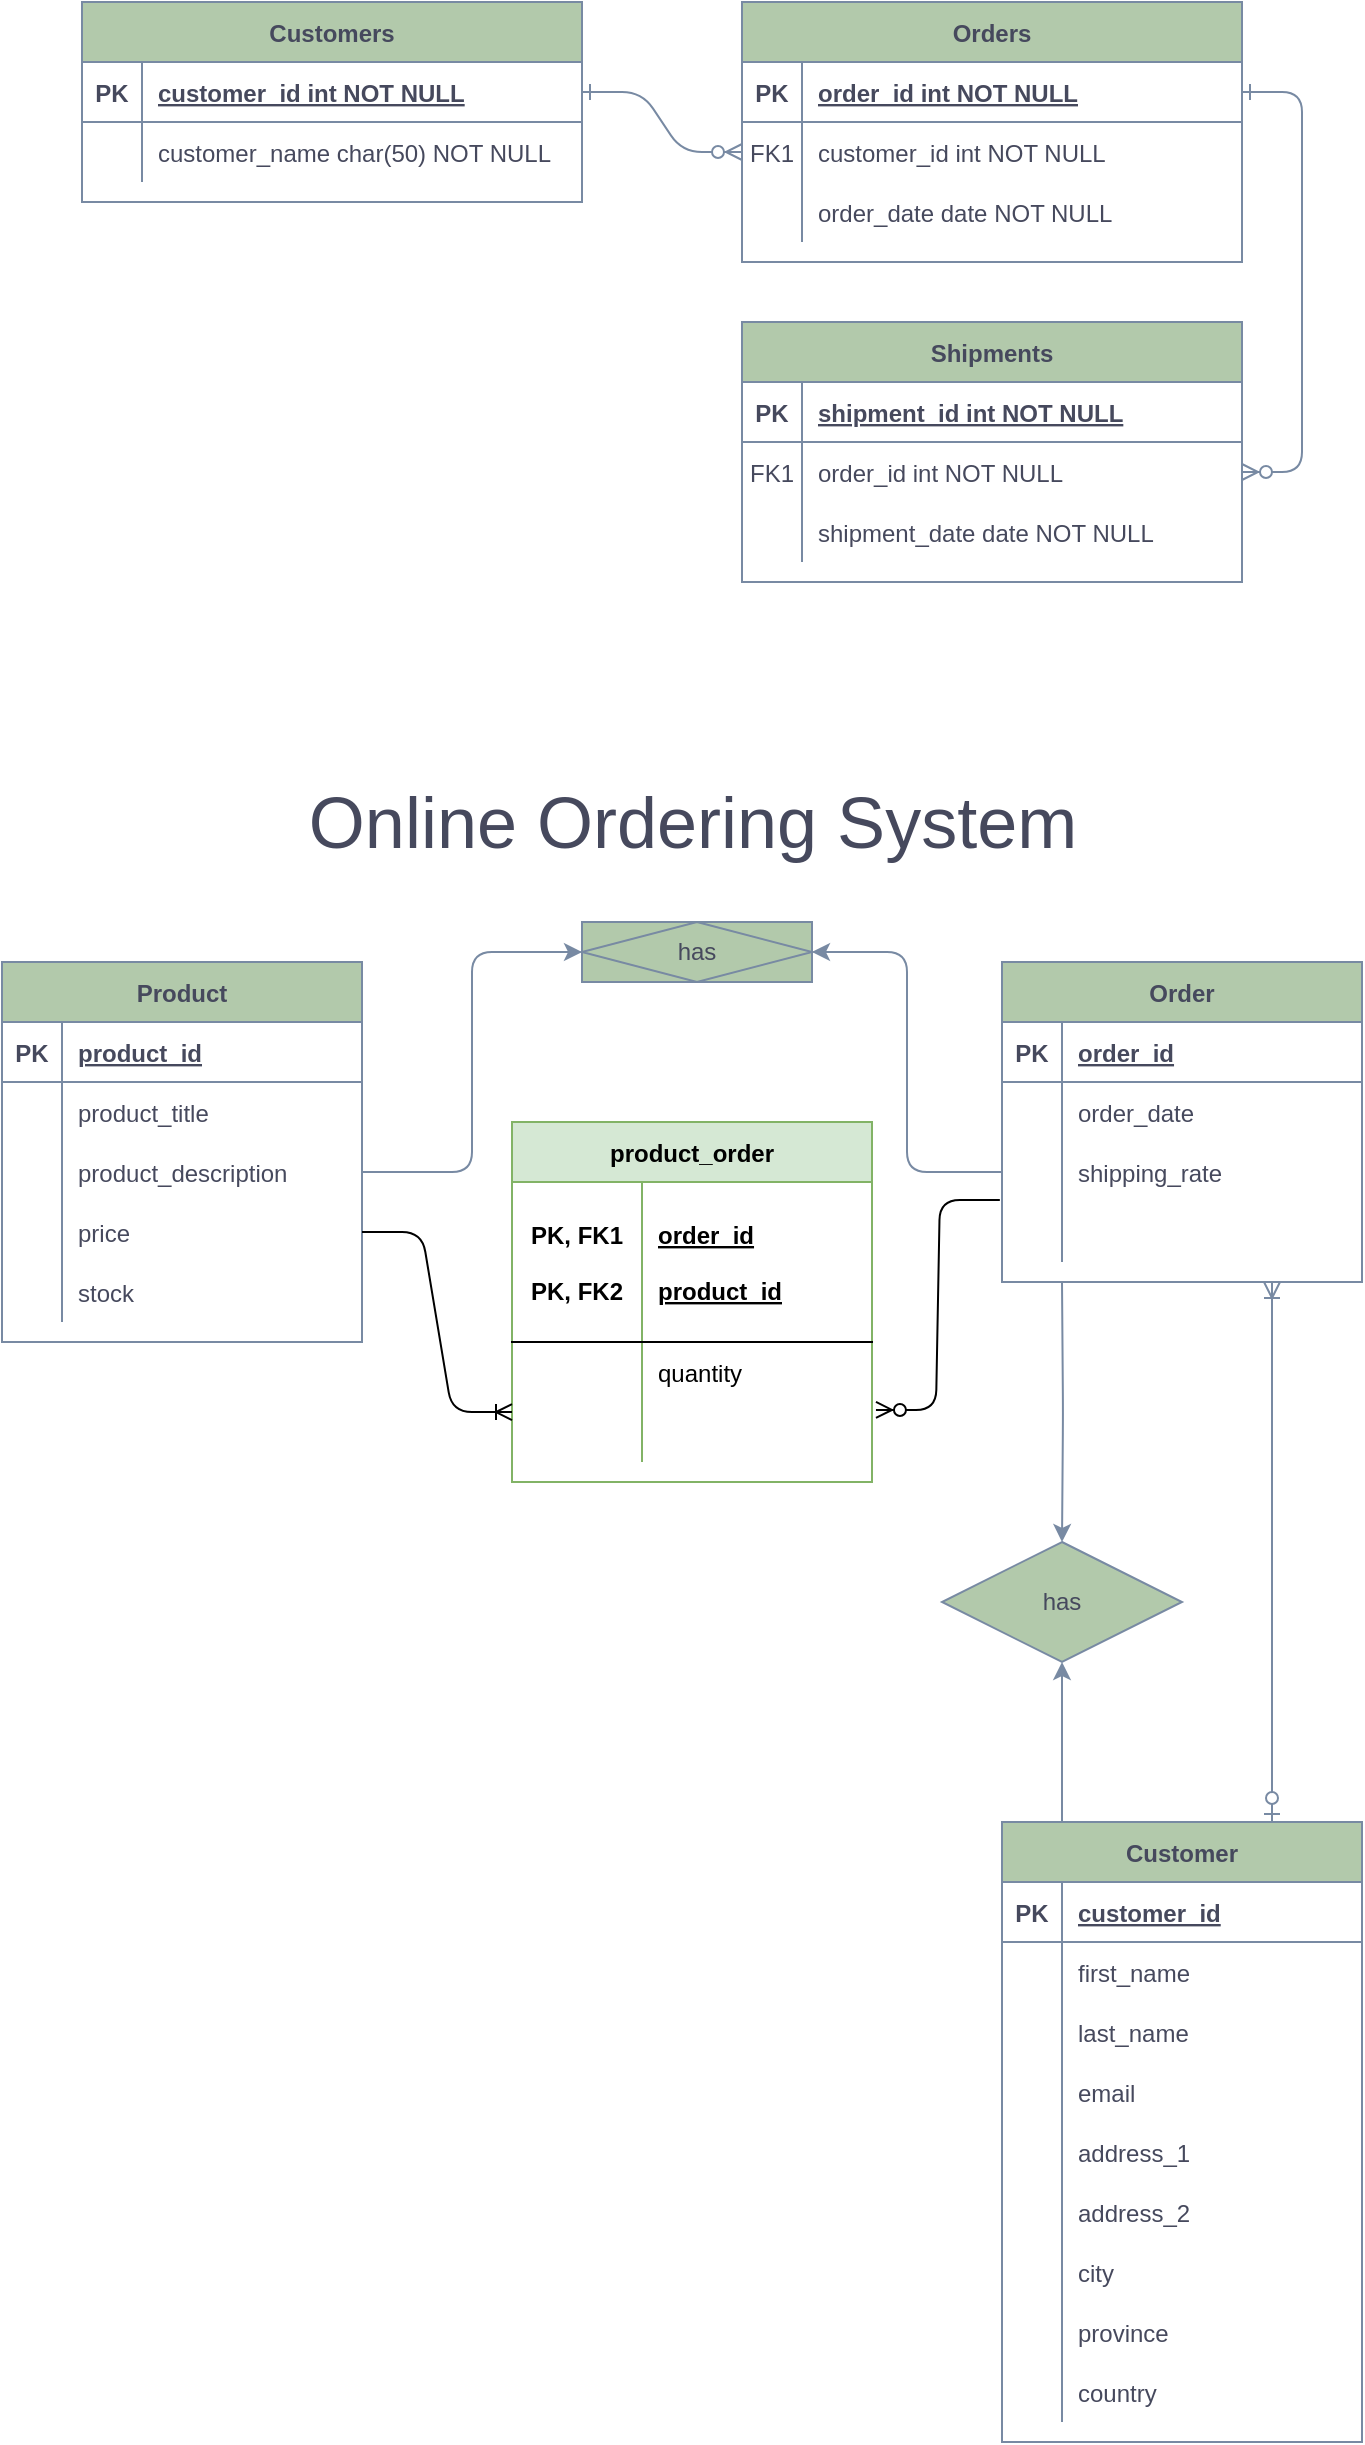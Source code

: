 <mxfile version="14.2.9" type="github">
  <diagram id="R2lEEEUBdFMjLlhIrx00" name="Page-1">
    <mxGraphModel dx="1355" dy="806" grid="1" gridSize="10" guides="1" tooltips="1" connect="1" arrows="1" fold="1" page="1" pageScale="1" pageWidth="850" pageHeight="1100" math="0" shadow="0" extFonts="Permanent Marker^https://fonts.googleapis.com/css?family=Permanent+Marker">
      <root>
        <mxCell id="0" />
        <mxCell id="1" parent="0" />
        <mxCell id="C-vyLk0tnHw3VtMMgP7b-1" value="" style="edgeStyle=entityRelationEdgeStyle;endArrow=ERzeroToMany;startArrow=ERone;endFill=1;startFill=0;strokeColor=#788AA3;fontColor=#46495D;" parent="1" source="C-vyLk0tnHw3VtMMgP7b-24" target="C-vyLk0tnHw3VtMMgP7b-6" edge="1">
          <mxGeometry width="100" height="100" relative="1" as="geometry">
            <mxPoint x="340" y="720" as="sourcePoint" />
            <mxPoint x="440" y="620" as="targetPoint" />
          </mxGeometry>
        </mxCell>
        <mxCell id="C-vyLk0tnHw3VtMMgP7b-12" value="" style="edgeStyle=entityRelationEdgeStyle;endArrow=ERzeroToMany;startArrow=ERone;endFill=1;startFill=0;strokeColor=#788AA3;fontColor=#46495D;" parent="1" source="C-vyLk0tnHw3VtMMgP7b-3" target="C-vyLk0tnHw3VtMMgP7b-17" edge="1">
          <mxGeometry width="100" height="100" relative="1" as="geometry">
            <mxPoint x="400" y="180" as="sourcePoint" />
            <mxPoint x="460" y="205" as="targetPoint" />
          </mxGeometry>
        </mxCell>
        <mxCell id="C-vyLk0tnHw3VtMMgP7b-2" value="Orders" style="shape=table;startSize=30;container=1;collapsible=1;childLayout=tableLayout;fixedRows=1;rowLines=0;fontStyle=1;align=center;resizeLast=1;fillColor=#B2C9AB;strokeColor=#788AA3;fontColor=#46495D;" parent="1" vertex="1">
          <mxGeometry x="450" y="120" width="250" height="130" as="geometry" />
        </mxCell>
        <mxCell id="C-vyLk0tnHw3VtMMgP7b-3" value="" style="shape=partialRectangle;collapsible=0;dropTarget=0;pointerEvents=0;fillColor=none;points=[[0,0.5],[1,0.5]];portConstraint=eastwest;top=0;left=0;right=0;bottom=1;strokeColor=#788AA3;fontColor=#46495D;" parent="C-vyLk0tnHw3VtMMgP7b-2" vertex="1">
          <mxGeometry y="30" width="250" height="30" as="geometry" />
        </mxCell>
        <mxCell id="C-vyLk0tnHw3VtMMgP7b-4" value="PK" style="shape=partialRectangle;overflow=hidden;connectable=0;fillColor=none;top=0;left=0;bottom=0;right=0;fontStyle=1;strokeColor=#788AA3;fontColor=#46495D;" parent="C-vyLk0tnHw3VtMMgP7b-3" vertex="1">
          <mxGeometry width="30" height="30" as="geometry" />
        </mxCell>
        <mxCell id="C-vyLk0tnHw3VtMMgP7b-5" value="order_id int NOT NULL " style="shape=partialRectangle;overflow=hidden;connectable=0;fillColor=none;top=0;left=0;bottom=0;right=0;align=left;spacingLeft=6;fontStyle=5;strokeColor=#788AA3;fontColor=#46495D;" parent="C-vyLk0tnHw3VtMMgP7b-3" vertex="1">
          <mxGeometry x="30" width="220" height="30" as="geometry" />
        </mxCell>
        <mxCell id="C-vyLk0tnHw3VtMMgP7b-6" value="" style="shape=partialRectangle;collapsible=0;dropTarget=0;pointerEvents=0;fillColor=none;points=[[0,0.5],[1,0.5]];portConstraint=eastwest;top=0;left=0;right=0;bottom=0;strokeColor=#788AA3;fontColor=#46495D;" parent="C-vyLk0tnHw3VtMMgP7b-2" vertex="1">
          <mxGeometry y="60" width="250" height="30" as="geometry" />
        </mxCell>
        <mxCell id="C-vyLk0tnHw3VtMMgP7b-7" value="FK1" style="shape=partialRectangle;overflow=hidden;connectable=0;fillColor=none;top=0;left=0;bottom=0;right=0;strokeColor=#788AA3;fontColor=#46495D;" parent="C-vyLk0tnHw3VtMMgP7b-6" vertex="1">
          <mxGeometry width="30" height="30" as="geometry" />
        </mxCell>
        <mxCell id="C-vyLk0tnHw3VtMMgP7b-8" value="customer_id int NOT NULL" style="shape=partialRectangle;overflow=hidden;connectable=0;fillColor=none;top=0;left=0;bottom=0;right=0;align=left;spacingLeft=6;strokeColor=#788AA3;fontColor=#46495D;" parent="C-vyLk0tnHw3VtMMgP7b-6" vertex="1">
          <mxGeometry x="30" width="220" height="30" as="geometry" />
        </mxCell>
        <mxCell id="C-vyLk0tnHw3VtMMgP7b-9" value="" style="shape=partialRectangle;collapsible=0;dropTarget=0;pointerEvents=0;fillColor=none;points=[[0,0.5],[1,0.5]];portConstraint=eastwest;top=0;left=0;right=0;bottom=0;strokeColor=#788AA3;fontColor=#46495D;" parent="C-vyLk0tnHw3VtMMgP7b-2" vertex="1">
          <mxGeometry y="90" width="250" height="30" as="geometry" />
        </mxCell>
        <mxCell id="C-vyLk0tnHw3VtMMgP7b-10" value="" style="shape=partialRectangle;overflow=hidden;connectable=0;fillColor=none;top=0;left=0;bottom=0;right=0;strokeColor=#788AA3;fontColor=#46495D;" parent="C-vyLk0tnHw3VtMMgP7b-9" vertex="1">
          <mxGeometry width="30" height="30" as="geometry" />
        </mxCell>
        <mxCell id="C-vyLk0tnHw3VtMMgP7b-11" value="order_date date NOT NULL" style="shape=partialRectangle;overflow=hidden;connectable=0;fillColor=none;top=0;left=0;bottom=0;right=0;align=left;spacingLeft=6;strokeColor=#788AA3;fontColor=#46495D;" parent="C-vyLk0tnHw3VtMMgP7b-9" vertex="1">
          <mxGeometry x="30" width="220" height="30" as="geometry" />
        </mxCell>
        <mxCell id="C-vyLk0tnHw3VtMMgP7b-13" value="Shipments" style="shape=table;startSize=30;container=1;collapsible=1;childLayout=tableLayout;fixedRows=1;rowLines=0;fontStyle=1;align=center;resizeLast=1;fillColor=#B2C9AB;strokeColor=#788AA3;fontColor=#46495D;" parent="1" vertex="1">
          <mxGeometry x="450" y="280" width="250" height="130" as="geometry" />
        </mxCell>
        <mxCell id="C-vyLk0tnHw3VtMMgP7b-14" value="" style="shape=partialRectangle;collapsible=0;dropTarget=0;pointerEvents=0;fillColor=none;points=[[0,0.5],[1,0.5]];portConstraint=eastwest;top=0;left=0;right=0;bottom=1;strokeColor=#788AA3;fontColor=#46495D;" parent="C-vyLk0tnHw3VtMMgP7b-13" vertex="1">
          <mxGeometry y="30" width="250" height="30" as="geometry" />
        </mxCell>
        <mxCell id="C-vyLk0tnHw3VtMMgP7b-15" value="PK" style="shape=partialRectangle;overflow=hidden;connectable=0;fillColor=none;top=0;left=0;bottom=0;right=0;fontStyle=1;strokeColor=#788AA3;fontColor=#46495D;" parent="C-vyLk0tnHw3VtMMgP7b-14" vertex="1">
          <mxGeometry width="30" height="30" as="geometry" />
        </mxCell>
        <mxCell id="C-vyLk0tnHw3VtMMgP7b-16" value="shipment_id int NOT NULL " style="shape=partialRectangle;overflow=hidden;connectable=0;fillColor=none;top=0;left=0;bottom=0;right=0;align=left;spacingLeft=6;fontStyle=5;strokeColor=#788AA3;fontColor=#46495D;" parent="C-vyLk0tnHw3VtMMgP7b-14" vertex="1">
          <mxGeometry x="30" width="220" height="30" as="geometry" />
        </mxCell>
        <mxCell id="C-vyLk0tnHw3VtMMgP7b-17" value="" style="shape=partialRectangle;collapsible=0;dropTarget=0;pointerEvents=0;fillColor=none;points=[[0,0.5],[1,0.5]];portConstraint=eastwest;top=0;left=0;right=0;bottom=0;strokeColor=#788AA3;fontColor=#46495D;" parent="C-vyLk0tnHw3VtMMgP7b-13" vertex="1">
          <mxGeometry y="60" width="250" height="30" as="geometry" />
        </mxCell>
        <mxCell id="C-vyLk0tnHw3VtMMgP7b-18" value="FK1" style="shape=partialRectangle;overflow=hidden;connectable=0;fillColor=none;top=0;left=0;bottom=0;right=0;strokeColor=#788AA3;fontColor=#46495D;" parent="C-vyLk0tnHw3VtMMgP7b-17" vertex="1">
          <mxGeometry width="30" height="30" as="geometry" />
        </mxCell>
        <mxCell id="C-vyLk0tnHw3VtMMgP7b-19" value="order_id int NOT NULL" style="shape=partialRectangle;overflow=hidden;connectable=0;fillColor=none;top=0;left=0;bottom=0;right=0;align=left;spacingLeft=6;strokeColor=#788AA3;fontColor=#46495D;" parent="C-vyLk0tnHw3VtMMgP7b-17" vertex="1">
          <mxGeometry x="30" width="220" height="30" as="geometry" />
        </mxCell>
        <mxCell id="C-vyLk0tnHw3VtMMgP7b-20" value="" style="shape=partialRectangle;collapsible=0;dropTarget=0;pointerEvents=0;fillColor=none;points=[[0,0.5],[1,0.5]];portConstraint=eastwest;top=0;left=0;right=0;bottom=0;strokeColor=#788AA3;fontColor=#46495D;" parent="C-vyLk0tnHw3VtMMgP7b-13" vertex="1">
          <mxGeometry y="90" width="250" height="30" as="geometry" />
        </mxCell>
        <mxCell id="C-vyLk0tnHw3VtMMgP7b-21" value="" style="shape=partialRectangle;overflow=hidden;connectable=0;fillColor=none;top=0;left=0;bottom=0;right=0;strokeColor=#788AA3;fontColor=#46495D;" parent="C-vyLk0tnHw3VtMMgP7b-20" vertex="1">
          <mxGeometry width="30" height="30" as="geometry" />
        </mxCell>
        <mxCell id="C-vyLk0tnHw3VtMMgP7b-22" value="shipment_date date NOT NULL" style="shape=partialRectangle;overflow=hidden;connectable=0;fillColor=none;top=0;left=0;bottom=0;right=0;align=left;spacingLeft=6;strokeColor=#788AA3;fontColor=#46495D;" parent="C-vyLk0tnHw3VtMMgP7b-20" vertex="1">
          <mxGeometry x="30" width="220" height="30" as="geometry" />
        </mxCell>
        <mxCell id="C-vyLk0tnHw3VtMMgP7b-23" value="Customers" style="shape=table;startSize=30;container=1;collapsible=1;childLayout=tableLayout;fixedRows=1;rowLines=0;fontStyle=1;align=center;resizeLast=1;fillColor=#B2C9AB;strokeColor=#788AA3;fontColor=#46495D;" parent="1" vertex="1">
          <mxGeometry x="120" y="120" width="250" height="100" as="geometry" />
        </mxCell>
        <mxCell id="C-vyLk0tnHw3VtMMgP7b-24" value="" style="shape=partialRectangle;collapsible=0;dropTarget=0;pointerEvents=0;fillColor=none;points=[[0,0.5],[1,0.5]];portConstraint=eastwest;top=0;left=0;right=0;bottom=1;strokeColor=#788AA3;fontColor=#46495D;" parent="C-vyLk0tnHw3VtMMgP7b-23" vertex="1">
          <mxGeometry y="30" width="250" height="30" as="geometry" />
        </mxCell>
        <mxCell id="C-vyLk0tnHw3VtMMgP7b-25" value="PK" style="shape=partialRectangle;overflow=hidden;connectable=0;fillColor=none;top=0;left=0;bottom=0;right=0;fontStyle=1;strokeColor=#788AA3;fontColor=#46495D;" parent="C-vyLk0tnHw3VtMMgP7b-24" vertex="1">
          <mxGeometry width="30" height="30" as="geometry" />
        </mxCell>
        <mxCell id="C-vyLk0tnHw3VtMMgP7b-26" value="customer_id int NOT NULL " style="shape=partialRectangle;overflow=hidden;connectable=0;fillColor=none;top=0;left=0;bottom=0;right=0;align=left;spacingLeft=6;fontStyle=5;strokeColor=#788AA3;fontColor=#46495D;" parent="C-vyLk0tnHw3VtMMgP7b-24" vertex="1">
          <mxGeometry x="30" width="220" height="30" as="geometry" />
        </mxCell>
        <mxCell id="C-vyLk0tnHw3VtMMgP7b-27" value="" style="shape=partialRectangle;collapsible=0;dropTarget=0;pointerEvents=0;fillColor=none;points=[[0,0.5],[1,0.5]];portConstraint=eastwest;top=0;left=0;right=0;bottom=0;strokeColor=#788AA3;fontColor=#46495D;" parent="C-vyLk0tnHw3VtMMgP7b-23" vertex="1">
          <mxGeometry y="60" width="250" height="30" as="geometry" />
        </mxCell>
        <mxCell id="C-vyLk0tnHw3VtMMgP7b-28" value="" style="shape=partialRectangle;overflow=hidden;connectable=0;fillColor=none;top=0;left=0;bottom=0;right=0;strokeColor=#788AA3;fontColor=#46495D;" parent="C-vyLk0tnHw3VtMMgP7b-27" vertex="1">
          <mxGeometry width="30" height="30" as="geometry" />
        </mxCell>
        <mxCell id="C-vyLk0tnHw3VtMMgP7b-29" value="customer_name char(50) NOT NULL" style="shape=partialRectangle;overflow=hidden;connectable=0;fillColor=none;top=0;left=0;bottom=0;right=0;align=left;spacingLeft=6;strokeColor=#788AA3;fontColor=#46495D;" parent="C-vyLk0tnHw3VtMMgP7b-27" vertex="1">
          <mxGeometry x="30" width="220" height="30" as="geometry" />
        </mxCell>
        <mxCell id="H-Zj2OChRAa0Gneqg0xZ-1" value="Product" style="shape=table;startSize=30;container=1;collapsible=1;childLayout=tableLayout;fixedRows=1;rowLines=0;fontStyle=1;align=center;resizeLast=1;fillColor=#B2C9AB;strokeColor=#788AA3;fontColor=#46495D;" parent="1" vertex="1">
          <mxGeometry x="80" y="600" width="180" height="190" as="geometry" />
        </mxCell>
        <mxCell id="H-Zj2OChRAa0Gneqg0xZ-2" value="" style="shape=partialRectangle;collapsible=0;dropTarget=0;pointerEvents=0;fillColor=none;top=0;left=0;bottom=1;right=0;points=[[0,0.5],[1,0.5]];portConstraint=eastwest;strokeColor=#788AA3;fontColor=#46495D;" parent="H-Zj2OChRAa0Gneqg0xZ-1" vertex="1">
          <mxGeometry y="30" width="180" height="30" as="geometry" />
        </mxCell>
        <mxCell id="H-Zj2OChRAa0Gneqg0xZ-3" value="PK" style="shape=partialRectangle;connectable=0;fillColor=none;top=0;left=0;bottom=0;right=0;fontStyle=1;overflow=hidden;strokeColor=#788AA3;fontColor=#46495D;" parent="H-Zj2OChRAa0Gneqg0xZ-2" vertex="1">
          <mxGeometry width="30" height="30" as="geometry" />
        </mxCell>
        <mxCell id="H-Zj2OChRAa0Gneqg0xZ-4" value="product_id" style="shape=partialRectangle;connectable=0;fillColor=none;top=0;left=0;bottom=0;right=0;align=left;spacingLeft=6;fontStyle=5;overflow=hidden;strokeColor=#788AA3;fontColor=#46495D;" parent="H-Zj2OChRAa0Gneqg0xZ-2" vertex="1">
          <mxGeometry x="30" width="150" height="30" as="geometry" />
        </mxCell>
        <mxCell id="H-Zj2OChRAa0Gneqg0xZ-5" value="" style="shape=partialRectangle;collapsible=0;dropTarget=0;pointerEvents=0;fillColor=none;top=0;left=0;bottom=0;right=0;points=[[0,0.5],[1,0.5]];portConstraint=eastwest;strokeColor=#788AA3;fontColor=#46495D;" parent="H-Zj2OChRAa0Gneqg0xZ-1" vertex="1">
          <mxGeometry y="60" width="180" height="30" as="geometry" />
        </mxCell>
        <mxCell id="H-Zj2OChRAa0Gneqg0xZ-6" value="" style="shape=partialRectangle;connectable=0;fillColor=none;top=0;left=0;bottom=0;right=0;editable=1;overflow=hidden;strokeColor=#788AA3;fontColor=#46495D;" parent="H-Zj2OChRAa0Gneqg0xZ-5" vertex="1">
          <mxGeometry width="30" height="30" as="geometry" />
        </mxCell>
        <mxCell id="H-Zj2OChRAa0Gneqg0xZ-7" value="product_title" style="shape=partialRectangle;connectable=0;fillColor=none;top=0;left=0;bottom=0;right=0;align=left;spacingLeft=6;overflow=hidden;strokeColor=#788AA3;fontColor=#46495D;" parent="H-Zj2OChRAa0Gneqg0xZ-5" vertex="1">
          <mxGeometry x="30" width="150" height="30" as="geometry" />
        </mxCell>
        <mxCell id="H-Zj2OChRAa0Gneqg0xZ-8" value="" style="shape=partialRectangle;collapsible=0;dropTarget=0;pointerEvents=0;fillColor=none;top=0;left=0;bottom=0;right=0;points=[[0,0.5],[1,0.5]];portConstraint=eastwest;strokeColor=#788AA3;fontColor=#46495D;" parent="H-Zj2OChRAa0Gneqg0xZ-1" vertex="1">
          <mxGeometry y="90" width="180" height="30" as="geometry" />
        </mxCell>
        <mxCell id="H-Zj2OChRAa0Gneqg0xZ-9" value="" style="shape=partialRectangle;connectable=0;fillColor=none;top=0;left=0;bottom=0;right=0;editable=1;overflow=hidden;strokeColor=#788AA3;fontColor=#46495D;" parent="H-Zj2OChRAa0Gneqg0xZ-8" vertex="1">
          <mxGeometry width="30" height="30" as="geometry" />
        </mxCell>
        <mxCell id="H-Zj2OChRAa0Gneqg0xZ-10" value="product_description" style="shape=partialRectangle;connectable=0;fillColor=none;top=0;left=0;bottom=0;right=0;align=left;spacingLeft=6;overflow=hidden;strokeColor=#788AA3;fontColor=#46495D;" parent="H-Zj2OChRAa0Gneqg0xZ-8" vertex="1">
          <mxGeometry x="30" width="150" height="30" as="geometry" />
        </mxCell>
        <mxCell id="H-Zj2OChRAa0Gneqg0xZ-11" value="" style="shape=partialRectangle;collapsible=0;dropTarget=0;pointerEvents=0;fillColor=none;top=0;left=0;bottom=0;right=0;points=[[0,0.5],[1,0.5]];portConstraint=eastwest;strokeColor=#788AA3;fontColor=#46495D;" parent="H-Zj2OChRAa0Gneqg0xZ-1" vertex="1">
          <mxGeometry y="120" width="180" height="30" as="geometry" />
        </mxCell>
        <mxCell id="H-Zj2OChRAa0Gneqg0xZ-12" value="" style="shape=partialRectangle;connectable=0;fillColor=none;top=0;left=0;bottom=0;right=0;editable=1;overflow=hidden;strokeColor=#788AA3;fontColor=#46495D;" parent="H-Zj2OChRAa0Gneqg0xZ-11" vertex="1">
          <mxGeometry width="30" height="30" as="geometry" />
        </mxCell>
        <mxCell id="H-Zj2OChRAa0Gneqg0xZ-13" value="price" style="shape=partialRectangle;connectable=0;fillColor=none;top=0;left=0;bottom=0;right=0;align=left;spacingLeft=6;overflow=hidden;strokeColor=#788AA3;fontColor=#46495D;" parent="H-Zj2OChRAa0Gneqg0xZ-11" vertex="1">
          <mxGeometry x="30" width="150" height="30" as="geometry" />
        </mxCell>
        <mxCell id="H-Zj2OChRAa0Gneqg0xZ-42" value="" style="shape=partialRectangle;collapsible=0;dropTarget=0;pointerEvents=0;fillColor=none;top=0;left=0;bottom=0;right=0;points=[[0,0.5],[1,0.5]];portConstraint=eastwest;strokeColor=#788AA3;fontColor=#46495D;" parent="H-Zj2OChRAa0Gneqg0xZ-1" vertex="1">
          <mxGeometry y="150" width="180" height="30" as="geometry" />
        </mxCell>
        <mxCell id="H-Zj2OChRAa0Gneqg0xZ-43" value="" style="shape=partialRectangle;connectable=0;fillColor=none;top=0;left=0;bottom=0;right=0;editable=1;overflow=hidden;strokeColor=#788AA3;fontColor=#46495D;" parent="H-Zj2OChRAa0Gneqg0xZ-42" vertex="1">
          <mxGeometry width="30" height="30" as="geometry" />
        </mxCell>
        <mxCell id="H-Zj2OChRAa0Gneqg0xZ-44" value="stock" style="shape=partialRectangle;connectable=0;fillColor=none;top=0;left=0;bottom=0;right=0;align=left;spacingLeft=6;overflow=hidden;strokeColor=#788AA3;fontColor=#46495D;" parent="H-Zj2OChRAa0Gneqg0xZ-42" vertex="1">
          <mxGeometry x="30" width="150" height="30" as="geometry" />
        </mxCell>
        <mxCell id="H-Zj2OChRAa0Gneqg0xZ-61" style="edgeStyle=orthogonalEdgeStyle;curved=0;rounded=1;sketch=0;orthogonalLoop=1;jettySize=auto;html=1;entryX=0.5;entryY=0;entryDx=0;entryDy=0;strokeColor=#788AA3;fillColor=#B2C9AB;fontColor=#46495D;" parent="1" target="H-Zj2OChRAa0Gneqg0xZ-60" edge="1">
          <mxGeometry relative="1" as="geometry">
            <mxPoint x="610" y="760" as="sourcePoint" />
          </mxGeometry>
        </mxCell>
        <mxCell id="H-Zj2OChRAa0Gneqg0xZ-14" value="Order" style="shape=table;startSize=30;container=1;collapsible=1;childLayout=tableLayout;fixedRows=1;rowLines=0;fontStyle=1;align=center;resizeLast=1;fillColor=#B2C9AB;strokeColor=#788AA3;fontColor=#46495D;" parent="1" vertex="1">
          <mxGeometry x="580" y="600" width="180" height="160" as="geometry" />
        </mxCell>
        <mxCell id="H-Zj2OChRAa0Gneqg0xZ-15" value="" style="shape=partialRectangle;collapsible=0;dropTarget=0;pointerEvents=0;fillColor=none;top=0;left=0;bottom=1;right=0;points=[[0,0.5],[1,0.5]];portConstraint=eastwest;strokeColor=#788AA3;fontColor=#46495D;" parent="H-Zj2OChRAa0Gneqg0xZ-14" vertex="1">
          <mxGeometry y="30" width="180" height="30" as="geometry" />
        </mxCell>
        <mxCell id="H-Zj2OChRAa0Gneqg0xZ-16" value="PK" style="shape=partialRectangle;connectable=0;fillColor=none;top=0;left=0;bottom=0;right=0;fontStyle=1;overflow=hidden;strokeColor=#788AA3;fontColor=#46495D;" parent="H-Zj2OChRAa0Gneqg0xZ-15" vertex="1">
          <mxGeometry width="30" height="30" as="geometry" />
        </mxCell>
        <mxCell id="H-Zj2OChRAa0Gneqg0xZ-17" value="order_id" style="shape=partialRectangle;connectable=0;fillColor=none;top=0;left=0;bottom=0;right=0;align=left;spacingLeft=6;fontStyle=5;overflow=hidden;strokeColor=#788AA3;fontColor=#46495D;" parent="H-Zj2OChRAa0Gneqg0xZ-15" vertex="1">
          <mxGeometry x="30" width="150" height="30" as="geometry" />
        </mxCell>
        <mxCell id="H-Zj2OChRAa0Gneqg0xZ-18" value="" style="shape=partialRectangle;collapsible=0;dropTarget=0;pointerEvents=0;fillColor=none;top=0;left=0;bottom=0;right=0;points=[[0,0.5],[1,0.5]];portConstraint=eastwest;strokeColor=#788AA3;fontColor=#46495D;" parent="H-Zj2OChRAa0Gneqg0xZ-14" vertex="1">
          <mxGeometry y="60" width="180" height="30" as="geometry" />
        </mxCell>
        <mxCell id="H-Zj2OChRAa0Gneqg0xZ-19" value="" style="shape=partialRectangle;connectable=0;fillColor=none;top=0;left=0;bottom=0;right=0;editable=1;overflow=hidden;strokeColor=#788AA3;fontColor=#46495D;" parent="H-Zj2OChRAa0Gneqg0xZ-18" vertex="1">
          <mxGeometry width="30" height="30" as="geometry" />
        </mxCell>
        <mxCell id="H-Zj2OChRAa0Gneqg0xZ-20" value="order_date" style="shape=partialRectangle;connectable=0;fillColor=none;top=0;left=0;bottom=0;right=0;align=left;spacingLeft=6;overflow=hidden;strokeColor=#788AA3;fontColor=#46495D;" parent="H-Zj2OChRAa0Gneqg0xZ-18" vertex="1">
          <mxGeometry x="30" width="150" height="30" as="geometry" />
        </mxCell>
        <mxCell id="H-Zj2OChRAa0Gneqg0xZ-21" value="" style="shape=partialRectangle;collapsible=0;dropTarget=0;pointerEvents=0;fillColor=none;top=0;left=0;bottom=0;right=0;points=[[0,0.5],[1,0.5]];portConstraint=eastwest;strokeColor=#788AA3;fontColor=#46495D;" parent="H-Zj2OChRAa0Gneqg0xZ-14" vertex="1">
          <mxGeometry y="90" width="180" height="30" as="geometry" />
        </mxCell>
        <mxCell id="H-Zj2OChRAa0Gneqg0xZ-22" value="" style="shape=partialRectangle;connectable=0;fillColor=none;top=0;left=0;bottom=0;right=0;editable=1;overflow=hidden;strokeColor=#788AA3;fontColor=#46495D;" parent="H-Zj2OChRAa0Gneqg0xZ-21" vertex="1">
          <mxGeometry width="30" height="30" as="geometry" />
        </mxCell>
        <mxCell id="H-Zj2OChRAa0Gneqg0xZ-23" value="shipping_rate" style="shape=partialRectangle;connectable=0;fillColor=none;top=0;left=0;bottom=0;right=0;align=left;spacingLeft=6;overflow=hidden;strokeColor=#788AA3;fontColor=#46495D;" parent="H-Zj2OChRAa0Gneqg0xZ-21" vertex="1">
          <mxGeometry x="30" width="150" height="30" as="geometry" />
        </mxCell>
        <mxCell id="H-Zj2OChRAa0Gneqg0xZ-24" value="" style="shape=partialRectangle;collapsible=0;dropTarget=0;pointerEvents=0;fillColor=none;top=0;left=0;bottom=0;right=0;points=[[0,0.5],[1,0.5]];portConstraint=eastwest;strokeColor=#788AA3;fontColor=#46495D;" parent="H-Zj2OChRAa0Gneqg0xZ-14" vertex="1">
          <mxGeometry y="120" width="180" height="30" as="geometry" />
        </mxCell>
        <mxCell id="H-Zj2OChRAa0Gneqg0xZ-25" value="" style="shape=partialRectangle;connectable=0;fillColor=none;top=0;left=0;bottom=0;right=0;editable=1;overflow=hidden;strokeColor=#788AA3;fontColor=#46495D;" parent="H-Zj2OChRAa0Gneqg0xZ-24" vertex="1">
          <mxGeometry width="30" height="30" as="geometry" />
        </mxCell>
        <mxCell id="H-Zj2OChRAa0Gneqg0xZ-26" value="" style="shape=partialRectangle;connectable=0;fillColor=none;top=0;left=0;bottom=0;right=0;align=left;spacingLeft=6;overflow=hidden;strokeColor=#788AA3;fontColor=#46495D;" parent="H-Zj2OChRAa0Gneqg0xZ-24" vertex="1">
          <mxGeometry x="30" width="150" height="30" as="geometry" />
        </mxCell>
        <mxCell id="H-Zj2OChRAa0Gneqg0xZ-62" style="edgeStyle=orthogonalEdgeStyle;curved=0;rounded=1;sketch=0;orthogonalLoop=1;jettySize=auto;html=1;strokeColor=#788AA3;fillColor=#B2C9AB;fontColor=#46495D;entryX=0.5;entryY=1;entryDx=0;entryDy=0;" parent="1" source="H-Zj2OChRAa0Gneqg0xZ-27" target="H-Zj2OChRAa0Gneqg0xZ-60" edge="1">
          <mxGeometry relative="1" as="geometry">
            <mxPoint x="670" y="910" as="targetPoint" />
            <mxPoint x="610" y="960" as="sourcePoint" />
            <Array as="points">
              <mxPoint x="610" y="970" />
              <mxPoint x="610" y="970" />
            </Array>
          </mxGeometry>
        </mxCell>
        <mxCell id="H-Zj2OChRAa0Gneqg0xZ-27" value="Customer" style="shape=table;startSize=30;container=1;collapsible=1;childLayout=tableLayout;fixedRows=1;rowLines=0;fontStyle=1;align=center;resizeLast=1;fillColor=#B2C9AB;strokeColor=#788AA3;fontColor=#46495D;" parent="1" vertex="1">
          <mxGeometry x="580" y="1030" width="180" height="310" as="geometry" />
        </mxCell>
        <mxCell id="H-Zj2OChRAa0Gneqg0xZ-28" value="" style="shape=partialRectangle;collapsible=0;dropTarget=0;pointerEvents=0;fillColor=none;top=0;left=0;bottom=1;right=0;points=[[0,0.5],[1,0.5]];portConstraint=eastwest;strokeColor=#788AA3;fontColor=#46495D;" parent="H-Zj2OChRAa0Gneqg0xZ-27" vertex="1">
          <mxGeometry y="30" width="180" height="30" as="geometry" />
        </mxCell>
        <mxCell id="H-Zj2OChRAa0Gneqg0xZ-29" value="PK" style="shape=partialRectangle;connectable=0;fillColor=none;top=0;left=0;bottom=0;right=0;fontStyle=1;overflow=hidden;strokeColor=#788AA3;fontColor=#46495D;" parent="H-Zj2OChRAa0Gneqg0xZ-28" vertex="1">
          <mxGeometry width="30" height="30" as="geometry" />
        </mxCell>
        <mxCell id="H-Zj2OChRAa0Gneqg0xZ-30" value="customer_id" style="shape=partialRectangle;connectable=0;fillColor=none;top=0;left=0;bottom=0;right=0;align=left;spacingLeft=6;fontStyle=5;overflow=hidden;strokeColor=#788AA3;fontColor=#46495D;" parent="H-Zj2OChRAa0Gneqg0xZ-28" vertex="1">
          <mxGeometry x="30" width="150" height="30" as="geometry" />
        </mxCell>
        <mxCell id="H-Zj2OChRAa0Gneqg0xZ-31" value="" style="shape=partialRectangle;collapsible=0;dropTarget=0;pointerEvents=0;fillColor=none;top=0;left=0;bottom=0;right=0;points=[[0,0.5],[1,0.5]];portConstraint=eastwest;strokeColor=#788AA3;fontColor=#46495D;" parent="H-Zj2OChRAa0Gneqg0xZ-27" vertex="1">
          <mxGeometry y="60" width="180" height="30" as="geometry" />
        </mxCell>
        <mxCell id="H-Zj2OChRAa0Gneqg0xZ-32" value="" style="shape=partialRectangle;connectable=0;fillColor=none;top=0;left=0;bottom=0;right=0;editable=1;overflow=hidden;strokeColor=#788AA3;fontColor=#46495D;" parent="H-Zj2OChRAa0Gneqg0xZ-31" vertex="1">
          <mxGeometry width="30" height="30" as="geometry" />
        </mxCell>
        <mxCell id="H-Zj2OChRAa0Gneqg0xZ-33" value="first_name" style="shape=partialRectangle;connectable=0;fillColor=none;top=0;left=0;bottom=0;right=0;align=left;spacingLeft=6;overflow=hidden;strokeColor=#788AA3;fontColor=#46495D;" parent="H-Zj2OChRAa0Gneqg0xZ-31" vertex="1">
          <mxGeometry x="30" width="150" height="30" as="geometry" />
        </mxCell>
        <mxCell id="H-Zj2OChRAa0Gneqg0xZ-34" value="" style="shape=partialRectangle;collapsible=0;dropTarget=0;pointerEvents=0;fillColor=none;top=0;left=0;bottom=0;right=0;points=[[0,0.5],[1,0.5]];portConstraint=eastwest;strokeColor=#788AA3;fontColor=#46495D;" parent="H-Zj2OChRAa0Gneqg0xZ-27" vertex="1">
          <mxGeometry y="90" width="180" height="30" as="geometry" />
        </mxCell>
        <mxCell id="H-Zj2OChRAa0Gneqg0xZ-35" value="" style="shape=partialRectangle;connectable=0;fillColor=none;top=0;left=0;bottom=0;right=0;editable=1;overflow=hidden;strokeColor=#788AA3;fontColor=#46495D;" parent="H-Zj2OChRAa0Gneqg0xZ-34" vertex="1">
          <mxGeometry width="30" height="30" as="geometry" />
        </mxCell>
        <mxCell id="H-Zj2OChRAa0Gneqg0xZ-36" value="last_name" style="shape=partialRectangle;connectable=0;fillColor=none;top=0;left=0;bottom=0;right=0;align=left;spacingLeft=6;overflow=hidden;strokeColor=#788AA3;fontColor=#46495D;" parent="H-Zj2OChRAa0Gneqg0xZ-34" vertex="1">
          <mxGeometry x="30" width="150" height="30" as="geometry" />
        </mxCell>
        <mxCell id="H-Zj2OChRAa0Gneqg0xZ-37" value="" style="shape=partialRectangle;collapsible=0;dropTarget=0;pointerEvents=0;fillColor=none;top=0;left=0;bottom=0;right=0;points=[[0,0.5],[1,0.5]];portConstraint=eastwest;strokeColor=#788AA3;fontColor=#46495D;" parent="H-Zj2OChRAa0Gneqg0xZ-27" vertex="1">
          <mxGeometry y="120" width="180" height="30" as="geometry" />
        </mxCell>
        <mxCell id="H-Zj2OChRAa0Gneqg0xZ-38" value="" style="shape=partialRectangle;connectable=0;fillColor=none;top=0;left=0;bottom=0;right=0;editable=1;overflow=hidden;strokeColor=#788AA3;fontColor=#46495D;" parent="H-Zj2OChRAa0Gneqg0xZ-37" vertex="1">
          <mxGeometry width="30" height="30" as="geometry" />
        </mxCell>
        <mxCell id="H-Zj2OChRAa0Gneqg0xZ-39" value="email" style="shape=partialRectangle;connectable=0;fillColor=none;top=0;left=0;bottom=0;right=0;align=left;spacingLeft=6;overflow=hidden;strokeColor=#788AA3;fontColor=#46495D;" parent="H-Zj2OChRAa0Gneqg0xZ-37" vertex="1">
          <mxGeometry x="30" width="150" height="30" as="geometry" />
        </mxCell>
        <mxCell id="H-Zj2OChRAa0Gneqg0xZ-45" value="" style="shape=partialRectangle;collapsible=0;dropTarget=0;pointerEvents=0;fillColor=none;top=0;left=0;bottom=0;right=0;points=[[0,0.5],[1,0.5]];portConstraint=eastwest;strokeColor=#788AA3;fontColor=#46495D;" parent="H-Zj2OChRAa0Gneqg0xZ-27" vertex="1">
          <mxGeometry y="150" width="180" height="30" as="geometry" />
        </mxCell>
        <mxCell id="H-Zj2OChRAa0Gneqg0xZ-46" value="" style="shape=partialRectangle;connectable=0;fillColor=none;top=0;left=0;bottom=0;right=0;editable=1;overflow=hidden;strokeColor=#788AA3;fontColor=#46495D;" parent="H-Zj2OChRAa0Gneqg0xZ-45" vertex="1">
          <mxGeometry width="30" height="30" as="geometry" />
        </mxCell>
        <mxCell id="H-Zj2OChRAa0Gneqg0xZ-47" value="address_1" style="shape=partialRectangle;connectable=0;fillColor=none;top=0;left=0;bottom=0;right=0;align=left;spacingLeft=6;overflow=hidden;strokeColor=#788AA3;fontColor=#46495D;" parent="H-Zj2OChRAa0Gneqg0xZ-45" vertex="1">
          <mxGeometry x="30" width="150" height="30" as="geometry" />
        </mxCell>
        <mxCell id="H-Zj2OChRAa0Gneqg0xZ-48" value="" style="shape=partialRectangle;collapsible=0;dropTarget=0;pointerEvents=0;fillColor=none;top=0;left=0;bottom=0;right=0;points=[[0,0.5],[1,0.5]];portConstraint=eastwest;strokeColor=#788AA3;fontColor=#46495D;" parent="H-Zj2OChRAa0Gneqg0xZ-27" vertex="1">
          <mxGeometry y="180" width="180" height="30" as="geometry" />
        </mxCell>
        <mxCell id="H-Zj2OChRAa0Gneqg0xZ-49" value="" style="shape=partialRectangle;connectable=0;fillColor=none;top=0;left=0;bottom=0;right=0;editable=1;overflow=hidden;strokeColor=#788AA3;fontColor=#46495D;" parent="H-Zj2OChRAa0Gneqg0xZ-48" vertex="1">
          <mxGeometry width="30" height="30" as="geometry" />
        </mxCell>
        <mxCell id="H-Zj2OChRAa0Gneqg0xZ-50" value="address_2" style="shape=partialRectangle;connectable=0;fillColor=none;top=0;left=0;bottom=0;right=0;align=left;spacingLeft=6;overflow=hidden;strokeColor=#788AA3;fontColor=#46495D;" parent="H-Zj2OChRAa0Gneqg0xZ-48" vertex="1">
          <mxGeometry x="30" width="150" height="30" as="geometry" />
        </mxCell>
        <mxCell id="H-Zj2OChRAa0Gneqg0xZ-51" value="" style="shape=partialRectangle;collapsible=0;dropTarget=0;pointerEvents=0;fillColor=none;top=0;left=0;bottom=0;right=0;points=[[0,0.5],[1,0.5]];portConstraint=eastwest;strokeColor=#788AA3;fontColor=#46495D;" parent="H-Zj2OChRAa0Gneqg0xZ-27" vertex="1">
          <mxGeometry y="210" width="180" height="30" as="geometry" />
        </mxCell>
        <mxCell id="H-Zj2OChRAa0Gneqg0xZ-52" value="" style="shape=partialRectangle;connectable=0;fillColor=none;top=0;left=0;bottom=0;right=0;editable=1;overflow=hidden;strokeColor=#788AA3;fontColor=#46495D;" parent="H-Zj2OChRAa0Gneqg0xZ-51" vertex="1">
          <mxGeometry width="30" height="30" as="geometry" />
        </mxCell>
        <mxCell id="H-Zj2OChRAa0Gneqg0xZ-53" value="city" style="shape=partialRectangle;connectable=0;fillColor=none;top=0;left=0;bottom=0;right=0;align=left;spacingLeft=6;overflow=hidden;strokeColor=#788AA3;fontColor=#46495D;" parent="H-Zj2OChRAa0Gneqg0xZ-51" vertex="1">
          <mxGeometry x="30" width="150" height="30" as="geometry" />
        </mxCell>
        <mxCell id="H-Zj2OChRAa0Gneqg0xZ-54" value="" style="shape=partialRectangle;collapsible=0;dropTarget=0;pointerEvents=0;fillColor=none;top=0;left=0;bottom=0;right=0;points=[[0,0.5],[1,0.5]];portConstraint=eastwest;strokeColor=#788AA3;fontColor=#46495D;" parent="H-Zj2OChRAa0Gneqg0xZ-27" vertex="1">
          <mxGeometry y="240" width="180" height="30" as="geometry" />
        </mxCell>
        <mxCell id="H-Zj2OChRAa0Gneqg0xZ-55" value="" style="shape=partialRectangle;connectable=0;fillColor=none;top=0;left=0;bottom=0;right=0;editable=1;overflow=hidden;strokeColor=#788AA3;fontColor=#46495D;" parent="H-Zj2OChRAa0Gneqg0xZ-54" vertex="1">
          <mxGeometry width="30" height="30" as="geometry" />
        </mxCell>
        <mxCell id="H-Zj2OChRAa0Gneqg0xZ-56" value="province" style="shape=partialRectangle;connectable=0;fillColor=none;top=0;left=0;bottom=0;right=0;align=left;spacingLeft=6;overflow=hidden;strokeColor=#788AA3;fontColor=#46495D;" parent="H-Zj2OChRAa0Gneqg0xZ-54" vertex="1">
          <mxGeometry x="30" width="150" height="30" as="geometry" />
        </mxCell>
        <mxCell id="H-Zj2OChRAa0Gneqg0xZ-57" value="" style="shape=partialRectangle;collapsible=0;dropTarget=0;pointerEvents=0;fillColor=none;top=0;left=0;bottom=0;right=0;points=[[0,0.5],[1,0.5]];portConstraint=eastwest;strokeColor=#788AA3;fontColor=#46495D;" parent="H-Zj2OChRAa0Gneqg0xZ-27" vertex="1">
          <mxGeometry y="270" width="180" height="30" as="geometry" />
        </mxCell>
        <mxCell id="H-Zj2OChRAa0Gneqg0xZ-58" value="" style="shape=partialRectangle;connectable=0;fillColor=none;top=0;left=0;bottom=0;right=0;editable=1;overflow=hidden;strokeColor=#788AA3;fontColor=#46495D;" parent="H-Zj2OChRAa0Gneqg0xZ-57" vertex="1">
          <mxGeometry width="30" height="30" as="geometry" />
        </mxCell>
        <mxCell id="H-Zj2OChRAa0Gneqg0xZ-59" value="country" style="shape=partialRectangle;connectable=0;fillColor=none;top=0;left=0;bottom=0;right=0;align=left;spacingLeft=6;overflow=hidden;strokeColor=#788AA3;fontColor=#46495D;" parent="H-Zj2OChRAa0Gneqg0xZ-57" vertex="1">
          <mxGeometry x="30" width="150" height="30" as="geometry" />
        </mxCell>
        <mxCell id="H-Zj2OChRAa0Gneqg0xZ-40" value="&lt;font style=&quot;font-size: 36px&quot;&gt;Online Ordering System&lt;/font&gt;" style="text;html=1;strokeColor=none;fillColor=none;align=center;verticalAlign=middle;whiteSpace=wrap;rounded=0;fontColor=#46495D;" parent="1" vertex="1">
          <mxGeometry x="213" y="520" width="425" height="20" as="geometry" />
        </mxCell>
        <mxCell id="H-Zj2OChRAa0Gneqg0xZ-60" value="has" style="shape=rhombus;perimeter=rhombusPerimeter;whiteSpace=wrap;html=1;align=center;rounded=0;sketch=0;strokeColor=#788AA3;fillColor=#B2C9AB;fontColor=#46495D;" parent="1" vertex="1">
          <mxGeometry x="550" y="890" width="120" height="60" as="geometry" />
        </mxCell>
        <mxCell id="H-Zj2OChRAa0Gneqg0xZ-64" style="edgeStyle=orthogonalEdgeStyle;curved=0;rounded=1;sketch=0;orthogonalLoop=1;jettySize=auto;html=1;exitX=1;exitY=0.5;exitDx=0;exitDy=0;entryX=0;entryY=0.5;entryDx=0;entryDy=0;strokeColor=#788AA3;fillColor=#B2C9AB;fontColor=#46495D;" parent="1" source="H-Zj2OChRAa0Gneqg0xZ-8" target="H-Zj2OChRAa0Gneqg0xZ-66" edge="1">
          <mxGeometry relative="1" as="geometry">
            <mxPoint x="370" y="705" as="targetPoint" />
          </mxGeometry>
        </mxCell>
        <mxCell id="H-Zj2OChRAa0Gneqg0xZ-65" style="edgeStyle=orthogonalEdgeStyle;curved=0;rounded=1;sketch=0;orthogonalLoop=1;jettySize=auto;html=1;exitX=0;exitY=0.5;exitDx=0;exitDy=0;strokeColor=#788AA3;fillColor=#B2C9AB;fontColor=#46495D;entryX=1;entryY=0.5;entryDx=0;entryDy=0;" parent="1" source="H-Zj2OChRAa0Gneqg0xZ-21" target="H-Zj2OChRAa0Gneqg0xZ-66" edge="1">
          <mxGeometry relative="1" as="geometry">
            <mxPoint x="490" y="705" as="targetPoint" />
          </mxGeometry>
        </mxCell>
        <mxCell id="H-Zj2OChRAa0Gneqg0xZ-66" value="has" style="shape=associativeEntity;whiteSpace=wrap;html=1;align=center;rounded=0;sketch=0;strokeColor=#788AA3;fillColor=#B2C9AB;fontColor=#46495D;" parent="1" vertex="1">
          <mxGeometry x="370" y="580" width="115" height="30" as="geometry" />
        </mxCell>
        <mxCell id="H-Zj2OChRAa0Gneqg0xZ-71" value="" style="fontSize=12;html=1;endArrow=ERoneToMany;startArrow=ERzeroToOne;strokeColor=#788AA3;fillColor=#B2C9AB;exitX=0.75;exitY=0;exitDx=0;exitDy=0;entryX=0.75;entryY=1;entryDx=0;entryDy=0;fontColor=#46495D;" parent="1" source="H-Zj2OChRAa0Gneqg0xZ-27" target="H-Zj2OChRAa0Gneqg0xZ-14" edge="1">
          <mxGeometry width="100" height="100" relative="1" as="geometry">
            <mxPoint x="710" y="945" as="sourcePoint" />
            <mxPoint x="700" y="735" as="targetPoint" />
            <Array as="points" />
          </mxGeometry>
        </mxCell>
        <mxCell id="O2nUU0sKYp48wRaBl3pW-1" value="product_order" style="shape=table;startSize=30;container=1;collapsible=1;childLayout=tableLayout;fixedRows=1;rowLines=0;fontStyle=1;align=center;resizeLast=1;fillColor=#d5e8d4;strokeColor=#82b366;" vertex="1" parent="1">
          <mxGeometry x="335" y="680" width="180" height="180" as="geometry" />
        </mxCell>
        <mxCell id="O2nUU0sKYp48wRaBl3pW-2" value="" style="shape=partialRectangle;collapsible=0;dropTarget=0;pointerEvents=0;fillColor=none;top=0;left=0;bottom=1;right=0;points=[[0,0.5],[1,0.5]];portConstraint=eastwest;" vertex="1" parent="O2nUU0sKYp48wRaBl3pW-1">
          <mxGeometry y="30" width="180" height="80" as="geometry" />
        </mxCell>
        <mxCell id="O2nUU0sKYp48wRaBl3pW-3" value="PK, FK1&#xa;&#xa;PK, FK2" style="shape=partialRectangle;connectable=0;fillColor=none;top=0;left=0;bottom=0;right=0;fontStyle=1;overflow=hidden;" vertex="1" parent="O2nUU0sKYp48wRaBl3pW-2">
          <mxGeometry width="65" height="80" as="geometry" />
        </mxCell>
        <mxCell id="O2nUU0sKYp48wRaBl3pW-4" value="order_id&#xa;&#xa;product_id" style="shape=partialRectangle;connectable=0;fillColor=none;top=0;left=0;bottom=0;right=0;align=left;spacingLeft=6;fontStyle=5;overflow=hidden;" vertex="1" parent="O2nUU0sKYp48wRaBl3pW-2">
          <mxGeometry x="65" width="115" height="80" as="geometry" />
        </mxCell>
        <mxCell id="O2nUU0sKYp48wRaBl3pW-5" value="" style="shape=partialRectangle;collapsible=0;dropTarget=0;pointerEvents=0;fillColor=none;top=0;left=0;bottom=0;right=0;points=[[0,0.5],[1,0.5]];portConstraint=eastwest;" vertex="1" parent="O2nUU0sKYp48wRaBl3pW-1">
          <mxGeometry y="110" width="180" height="30" as="geometry" />
        </mxCell>
        <mxCell id="O2nUU0sKYp48wRaBl3pW-6" value="" style="shape=partialRectangle;connectable=0;fillColor=none;top=0;left=0;bottom=0;right=0;editable=1;overflow=hidden;" vertex="1" parent="O2nUU0sKYp48wRaBl3pW-5">
          <mxGeometry width="65" height="30" as="geometry" />
        </mxCell>
        <mxCell id="O2nUU0sKYp48wRaBl3pW-7" value="quantity" style="shape=partialRectangle;connectable=0;fillColor=none;top=0;left=0;bottom=0;right=0;align=left;spacingLeft=6;overflow=hidden;" vertex="1" parent="O2nUU0sKYp48wRaBl3pW-5">
          <mxGeometry x="65" width="115" height="30" as="geometry" />
        </mxCell>
        <mxCell id="O2nUU0sKYp48wRaBl3pW-8" value="" style="shape=partialRectangle;collapsible=0;dropTarget=0;pointerEvents=0;fillColor=none;top=0;left=0;bottom=0;right=0;points=[[0,0.5],[1,0.5]];portConstraint=eastwest;" vertex="1" parent="O2nUU0sKYp48wRaBl3pW-1">
          <mxGeometry y="140" width="180" height="30" as="geometry" />
        </mxCell>
        <mxCell id="O2nUU0sKYp48wRaBl3pW-9" value="" style="shape=partialRectangle;connectable=0;fillColor=none;top=0;left=0;bottom=0;right=0;editable=1;overflow=hidden;" vertex="1" parent="O2nUU0sKYp48wRaBl3pW-8">
          <mxGeometry width="65" height="30" as="geometry" />
        </mxCell>
        <mxCell id="O2nUU0sKYp48wRaBl3pW-10" value="" style="shape=partialRectangle;connectable=0;fillColor=none;top=0;left=0;bottom=0;right=0;align=left;spacingLeft=6;overflow=hidden;" vertex="1" parent="O2nUU0sKYp48wRaBl3pW-8">
          <mxGeometry x="65" width="115" height="30" as="geometry" />
        </mxCell>
        <mxCell id="O2nUU0sKYp48wRaBl3pW-14" value="" style="edgeStyle=entityRelationEdgeStyle;fontSize=12;html=1;endArrow=ERoneToMany;entryX=0;entryY=0.167;entryDx=0;entryDy=0;entryPerimeter=0;exitX=1;exitY=0.5;exitDx=0;exitDy=0;" edge="1" parent="1" source="H-Zj2OChRAa0Gneqg0xZ-11" target="O2nUU0sKYp48wRaBl3pW-8">
          <mxGeometry width="100" height="100" relative="1" as="geometry">
            <mxPoint x="170" y="900" as="sourcePoint" />
            <mxPoint x="270" y="800" as="targetPoint" />
          </mxGeometry>
        </mxCell>
        <mxCell id="O2nUU0sKYp48wRaBl3pW-15" value="" style="edgeStyle=entityRelationEdgeStyle;fontSize=12;html=1;endArrow=ERzeroToMany;endFill=1;exitX=-0.006;exitY=-0.033;exitDx=0;exitDy=0;exitPerimeter=0;entryX=1.011;entryY=0.133;entryDx=0;entryDy=0;entryPerimeter=0;" edge="1" parent="1" source="H-Zj2OChRAa0Gneqg0xZ-24" target="O2nUU0sKYp48wRaBl3pW-8">
          <mxGeometry width="100" height="100" relative="1" as="geometry">
            <mxPoint x="213" y="930" as="sourcePoint" />
            <mxPoint x="313" y="830" as="targetPoint" />
          </mxGeometry>
        </mxCell>
      </root>
    </mxGraphModel>
  </diagram>
</mxfile>
